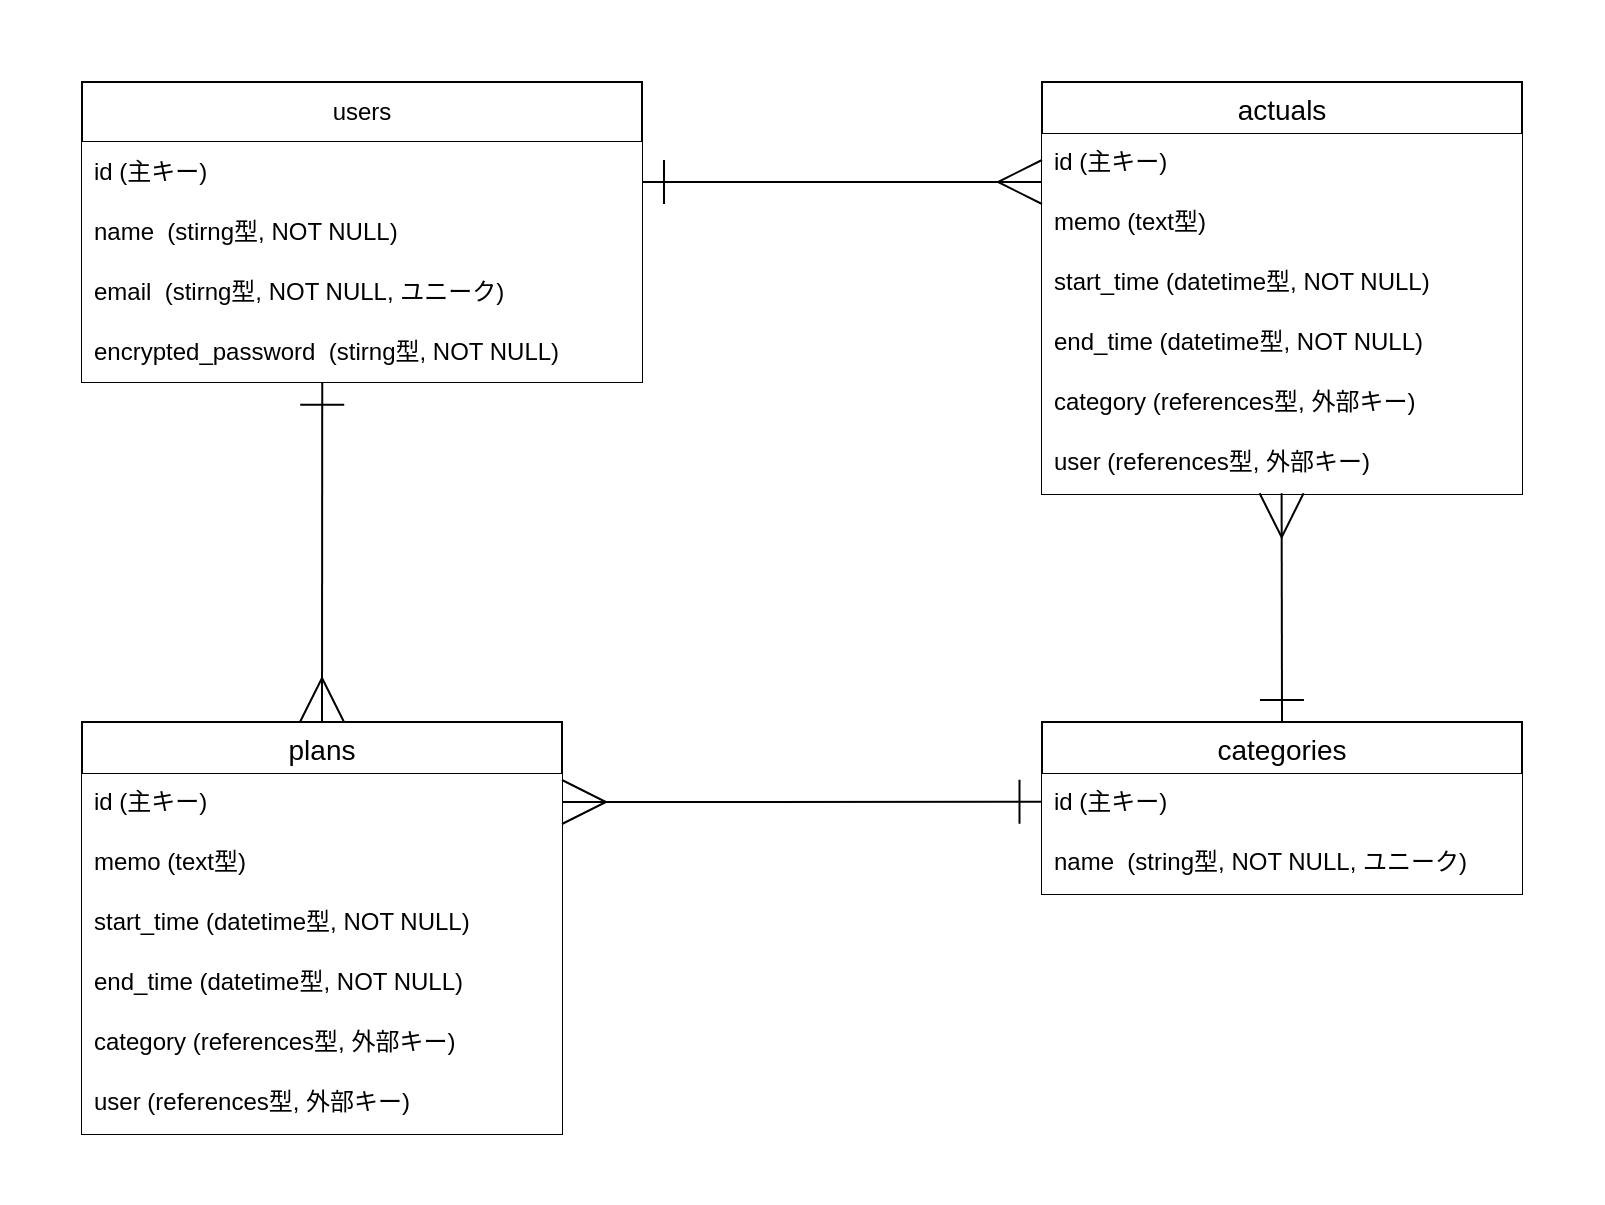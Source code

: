 <mxfile>
    <diagram id="pytM0_QZwl4kWMiY9Ou8" name="ページ1">
        <mxGraphModel dx="1872" dy="939" grid="1" gridSize="10" guides="1" tooltips="1" connect="1" arrows="1" fold="1" page="1" pageScale="1" pageWidth="1169" pageHeight="827" math="0" shadow="0">
            <root>
                <mxCell id="0"/>
                <mxCell id="1" parent="0"/>
                <mxCell id="60" value="" style="rounded=0;whiteSpace=wrap;html=1;strokeColor=#FFFFFF;" vertex="1" parent="1">
                    <mxGeometry x="120" y="40" width="800" height="600" as="geometry"/>
                </mxCell>
                <mxCell id="2" value="plans" style="swimlane;fontStyle=0;childLayout=stackLayout;horizontal=1;startSize=26;horizontalStack=0;resizeParent=1;resizeParentMax=0;resizeLast=0;collapsible=1;marginBottom=0;align=center;fontSize=14;fillColor=#FFFFFF;" parent="1" vertex="1">
                    <mxGeometry x="160" y="400" width="240" height="206" as="geometry"/>
                </mxCell>
                <mxCell id="36" value="id (主キー)" style="text;strokeColor=none;fillColor=#FFFFFF;spacingLeft=4;spacingRight=4;overflow=hidden;rotatable=0;points=[[0,0.5],[1,0.5]];portConstraint=eastwest;fontSize=12;whiteSpace=wrap;html=1;" parent="2" vertex="1">
                    <mxGeometry y="26" width="240" height="30" as="geometry"/>
                </mxCell>
                <mxCell id="6" value="memo&lt;span style=&quot;color: rgb(0, 0, 0);&quot;&gt;&amp;nbsp;(text型)&lt;/span&gt;" style="text;strokeColor=none;fillColor=#FFFFFF;spacingLeft=4;spacingRight=4;overflow=hidden;rotatable=0;points=[[0,0.5],[1,0.5]];portConstraint=eastwest;fontSize=12;whiteSpace=wrap;html=1;" parent="2" vertex="1">
                    <mxGeometry y="56" width="240" height="30" as="geometry"/>
                </mxCell>
                <mxCell id="4" value="start_time (datetime型, NOT NULL)" style="text;strokeColor=none;fillColor=#FFFFFF;spacingLeft=4;spacingRight=4;overflow=hidden;rotatable=0;points=[[0,0.5],[1,0.5]];portConstraint=eastwest;fontSize=12;whiteSpace=wrap;html=1;" parent="2" vertex="1">
                    <mxGeometry y="86" width="240" height="30" as="geometry"/>
                </mxCell>
                <mxCell id="5" value="end_time&lt;span style=&quot;color: rgb(0, 0, 0);&quot;&gt;&amp;nbsp;(datetime型, NOT NULL)&lt;/span&gt;" style="text;strokeColor=none;fillColor=#FFFFFF;spacingLeft=4;spacingRight=4;overflow=hidden;rotatable=0;points=[[0,0.5],[1,0.5]];portConstraint=eastwest;fontSize=12;whiteSpace=wrap;html=1;" parent="2" vertex="1">
                    <mxGeometry y="116" width="240" height="30" as="geometry"/>
                </mxCell>
                <mxCell id="3" value="category (references型, 外部キー)" style="text;strokeColor=none;fillColor=#FFFFFF;spacingLeft=4;spacingRight=4;overflow=hidden;rotatable=0;points=[[0,0.5],[1,0.5]];portConstraint=eastwest;fontSize=12;whiteSpace=wrap;html=1;" parent="2" vertex="1">
                    <mxGeometry y="146" width="240" height="30" as="geometry"/>
                </mxCell>
                <mxCell id="37" value="user (references型, 外部キー)" style="text;strokeColor=none;fillColor=#FFFFFF;spacingLeft=4;spacingRight=4;overflow=hidden;rotatable=0;points=[[0,0.5],[1,0.5]];portConstraint=eastwest;fontSize=12;whiteSpace=wrap;html=1;" parent="2" vertex="1">
                    <mxGeometry y="176" width="240" height="30" as="geometry"/>
                </mxCell>
                <mxCell id="13" value="categories" style="swimlane;fontStyle=0;childLayout=stackLayout;horizontal=1;startSize=26;horizontalStack=0;resizeParent=1;resizeParentMax=0;resizeLast=0;collapsible=1;marginBottom=0;align=center;fontSize=14;fillColor=#FFFFFF;" parent="1" vertex="1">
                    <mxGeometry x="640" y="400" width="240" height="86" as="geometry"/>
                </mxCell>
                <mxCell id="58" value="id (主キー)" style="text;strokeColor=none;fillColor=#FFFFFF;spacingLeft=4;spacingRight=4;overflow=hidden;rotatable=0;points=[[0,0.5],[1,0.5]];portConstraint=eastwest;fontSize=12;whiteSpace=wrap;html=1;" parent="13" vertex="1">
                    <mxGeometry y="26" width="240" height="30" as="geometry"/>
                </mxCell>
                <mxCell id="14" value="name&amp;nbsp;&amp;nbsp;(st&lt;span style=&quot;color: rgb(0, 0, 0);&quot;&gt;r&lt;/span&gt;ing型, NOT NULL&lt;span style=&quot;color: rgb(0, 0, 0);&quot;&gt;, ユニーク&lt;/span&gt;)&lt;span style=&quot;font-family: monospace; font-size: 0px; text-wrap-mode: nowrap;&quot;&gt;%3CmxGraphModel%3E%3Croot%3E%3CmxCell%20id%3D%220%22%2F%3E%3CmxCell%20id%3D%221%22%20parent%3D%220%22%2F%3E%3CmxCell%20id%3D%222%22%20value%3D%22plans%22%20style%3D%22swimlane%3BfontStyle%3D0%3BchildLayout%3DstackLayout%3Bhorizontal%3D1%3BstartSize%3D26%3BhorizontalStack%3D0%3BresizeParent%3D1%3BresizeParentMax%3D0%3BresizeLast%3D0%3Bcollapsible%3D1%3BmarginBottom%3D0%3Balign%3Dcenter%3BfontSize%3D14%3B%22%20vertex%3D%221%22%20parent%3D%221%22%3E%3CmxGeometry%20x%3D%22120%22%20y%3D%22200%22%20width%3D%22240%22%20height%3D%22146%22%20as%3D%22geometry%22%2F%3E%3C%2FmxCell%3E%3CmxCell%20id%3D%223%22%20value%3D%22category%20(references%E5%9E%8B%2C%20%E5%A4%96%E9%83%A8%E3%82%AD%E3%83%BC)%22%20style%3D%22text%3BstrokeColor%3Dnone%3BfillColor%3Dnone%3BspacingLeft%3D4%3BspacingRight%3D4%3Boverflow%3Dhidden%3Brotatable%3D0%3Bpoints%3D%5B%5B0%2C0.5%5D%2C%5B1%2C0.5%5D%5D%3BportConstraint%3Deastwest%3BfontSize%3D12%3BwhiteSpace%3Dwrap%3Bhtml%3D1%3B%22%20vertex%3D%221%22%20parent%3D%222%22%3E%3CmxGeometry%20y%3D%2226%22%20width%3D%22240%22%20height%3D%2230%22%20as%3D%22geometry%22%2F%3E%3C%2FmxCell%3E%3CmxCell%20id%3D%224%22%20value%3D%22start_time%20(datetime%E5%9E%8B%2C%20NOT%20NULL)%22%20style%3D%22text%3BstrokeColor%3Dnone%3BfillColor%3Dnone%3BspacingLeft%3D4%3BspacingRight%3D4%3Boverflow%3Dhidden%3Brotatable%3D0%3Bpoints%3D%5B%5B0%2C0.5%5D%2C%5B1%2C0.5%5D%5D%3BportConstraint%3Deastwest%3BfontSize%3D12%3BwhiteSpace%3Dwrap%3Bhtml%3D1%3B%22%20vertex%3D%221%22%20parent%3D%222%22%3E%3CmxGeometry%20y%3D%2256%22%20width%3D%22240%22%20height%3D%2230%22%20as%3D%22geometry%22%2F%3E%3C%2FmxCell%3E%3CmxCell%20id%3D%225%22%20value%3D%22end_time%26lt%3Bspan%20style%3D%26quot%3Bcolor%3A%20rgb(0%2C%200%2C%200)%3B%26quot%3B%26gt%3B%26amp%3Bnbsp%3B(datetime%E5%9E%8B%2C%20NOT%20NULL)%26lt%3B%2Fspan%26gt%3B%22%20style%3D%22text%3BstrokeColor%3Dnone%3BfillColor%3Dnone%3BspacingLeft%3D4%3BspacingRight%3D4%3Boverflow%3Dhidden%3Brotatable%3D0%3Bpoints%3D%5B%5B0%2C0.5%5D%2C%5B1%2C0.5%5D%5D%3BportConstraint%3Deastwest%3BfontSize%3D12%3BwhiteSpace%3Dwrap%3Bhtml%3D1%3B%22%20vertex%3D%221%22%20parent%3D%222%22%3E%3CmxGeometry%20y%3D%2286%22%20width%3D%22240%22%20height%3D%2230%22%20as%3D%22geometry%22%2F%3E%3C%2FmxCell%3E%3CmxCell%20id%3D%226%22%20value%3D%22memo%26lt%3Bspan%20style%3D%26quot%3Bcolor%3A%20rgb(0%2C%200%2C%200)%3B%26quot%3B%26gt%3B%26amp%3Bnbsp%3B(text%E5%9E%8B)%26lt%3B%2Fspan%26gt%3B%22%20style%3D%22text%3BstrokeColor%3Dnone%3BfillColor%3Dnone%3BspacingLeft%3D4%3BspacingRight%3D4%3Boverflow%3Dhidden%3Brotatable%3D0%3Bpoints%3D%5B%5B0%2C0.5%5D%2C%5B1%2C0.5%5D%5D%3BportConstraint%3Deastwest%3BfontSize%3D12%3BwhiteSpace%3Dwrap%3Bhtml%3D1%3B%22%20vertex%3D%221%22%20parent%3D%222%22%3E%3CmxGeometry%20y%3D%22116%22%20width%3D%22240%22%20height%3D%2230%22%20as%3D%22geometry%22%2F%3E%3C%2FmxCell%3E%3C%2Froot%3E%3C%2FmxGraphModel%3E&lt;/span&gt;" style="text;strokeColor=none;fillColor=#FFFFFF;spacingLeft=4;spacingRight=4;overflow=hidden;rotatable=0;points=[[0,0.5],[1,0.5]];portConstraint=eastwest;fontSize=12;whiteSpace=wrap;html=1;" parent="13" vertex="1">
                    <mxGeometry y="56" width="240" height="30" as="geometry"/>
                </mxCell>
                <mxCell id="19" value="users" style="swimlane;fontStyle=0;childLayout=stackLayout;horizontal=1;startSize=30;horizontalStack=0;resizeParent=1;resizeParentMax=0;resizeLast=0;collapsible=1;marginBottom=0;whiteSpace=wrap;html=1;fillColor=#FFFFFF;" parent="1" vertex="1">
                    <mxGeometry x="160" y="80" width="280" height="150" as="geometry"/>
                </mxCell>
                <mxCell id="20" value="id (主キー)" style="text;strokeColor=none;fillColor=#FFFFFF;align=left;verticalAlign=middle;spacingLeft=4;spacingRight=4;overflow=hidden;points=[[0,0.5],[1,0.5]];portConstraint=eastwest;rotatable=0;whiteSpace=wrap;html=1;" parent="19" vertex="1">
                    <mxGeometry y="30" width="280" height="30" as="geometry"/>
                </mxCell>
                <mxCell id="21" value="&lt;span style=&quot;color: rgb(0, 0, 0);&quot;&gt;name&amp;nbsp;&amp;nbsp;(stirng型, NOT NULL)&lt;/span&gt;&lt;span style=&quot;text-wrap-mode: nowrap; font-family: monospace; font-size: 0px;&quot;&gt;%3CmxGraphModel%3E%3Croot%3E%3CmxCell%20id%3D%220%22%2F%3E%3CmxCell%20id%3D%221%22%20parent%3D%220%22%2F%3E%3CmxCell%20id%3D%222%22%20value%3D%22plans%22%20style%3D%22swimlane%3BfontStyle%3D0%3BchildLayout%3DstackLayout%3Bhorizontal%3D1%3BstartSize%3D26%3BhorizontalStack%3D0%3BresizeParent%3D1%3BresizeParentMax%3D0%3BresizeLast%3D0%3Bcollapsible%3D1%3BmarginBottom%3D0%3Balign%3Dcenter%3BfontSize%3D14%3B%22%20vertex%3D%221%22%20parent%3D%221%22%3E%3CmxGeometry%20x%3D%22120%22%20y%3D%22200%22%20width%3D%22240%22%20height%3D%22146%22%20as%3D%22geometry%22%2F%3E%3C%2FmxCell%3E%3CmxCell%20id%3D%223%22%20value%3D%22category%20(references%E5%9E%8B%2C%20%E5%A4%96%E9%83%A8%E3%82%AD%E3%83%BC)%22%20style%3D%22text%3BstrokeColor%3Dnone%3BfillColor%3Dnone%3BspacingLeft%3D4%3BspacingRight%3D4%3Boverflow%3Dhidden%3Brotatable%3D0%3Bpoints%3D%5B%5B0%2C0.5%5D%2C%5B1%2C0.5%5D%5D%3BportConstraint%3Deastwest%3BfontSize%3D12%3BwhiteSpace%3Dwrap%3Bhtml%3D1%3B%22%20vertex%3D%221%22%20parent%3D%222%22%3E%3CmxGeometry%20y%3D%2226%22%20width%3D%22240%22%20height%3D%2230%22%20as%3D%22geometry%22%2F%3E%3C%2FmxCell%3E%3CmxCell%20id%3D%224%22%20value%3D%22start_time%20(datetime%E5%9E%8B%2C%20NOT%20NULL)%22%20style%3D%22text%3BstrokeColor%3Dnone%3BfillColor%3Dnone%3BspacingLeft%3D4%3BspacingRight%3D4%3Boverflow%3Dhidden%3Brotatable%3D0%3Bpoints%3D%5B%5B0%2C0.5%5D%2C%5B1%2C0.5%5D%5D%3BportConstraint%3Deastwest%3BfontSize%3D12%3BwhiteSpace%3Dwrap%3Bhtml%3D1%3B%22%20vertex%3D%221%22%20parent%3D%222%22%3E%3CmxGeometry%20y%3D%2256%22%20width%3D%22240%22%20height%3D%2230%22%20as%3D%22geometry%22%2F%3E%3C%2FmxCell%3E%3CmxCell%20id%3D%225%22%20value%3D%22end_time%26lt%3Bspan%20style%3D%26quot%3Bcolor%3A%20rgb(0%2C%200%2C%200)%3B%26quot%3B%26gt%3B%26amp%3Bnbsp%3B(datetime%E5%9E%8B%2C%20NOT%20NULL)%26lt%3B%2Fspan%26gt%3B%22%20style%3D%22text%3BstrokeColor%3Dnone%3BfillColor%3Dnone%3BspacingLeft%3D4%3BspacingRight%3D4%3Boverflow%3Dhidden%3Brotatable%3D0%3Bpoints%3D%5B%5B0%2C0.5%5D%2C%5B1%2C0.5%5D%5D%3BportConstraint%3Deastwest%3BfontSize%3D12%3BwhiteSpace%3Dwrap%3Bhtml%3D1%3B%22%20vertex%3D%221%22%20parent%3D%222%22%3E%3CmxGeometry%20y%3D%2286%22%20width%3D%22240%22%20height%3D%2230%22%20as%3D%22geometry%22%2F%3E%3C%2FmxCell%3E%3CmxCell%20id%3D%226%22%20value%3D%22memo%26lt%3Bspan%20style%3D%26quot%3Bcolor%3A%20rgb(0%2C%200%2C%200)%3B%26quot%3B%26gt%3B%26amp%3Bnbsp%3B(text%E5%9E%8B)%26lt%3B%2Fspan%26gt%3B%22%20style%3D%22text%3BstrokeColor%3Dnone%3BfillColor%3Dnone%3BspacingLeft%3D4%3BspacingRight%3D4%3Boverflow%3Dhidden%3Brotatable%3D0%3Bpoints%3D%5B%5B0%2C0.5%5D%2C%5B1%2C0.5%5D%5D%3BportConstraint%3Deastwest%3BfontSize%3D12%3BwhiteSpace%3Dwrap%3Bhtml%3D1%3B%22%20vertex%3D%221%22%20parent%3D%222%22%3E%3CmxGeometry%20y%3D%22116%22%20width%3D%22240%22%20height%3D%2230%22%20as%3D%22geometry%22%2F%3E%3C%2FmxCell%3E%3C%2Froot%3E%3C%2FmxGraphModel%3E&lt;/span&gt;" style="text;strokeColor=none;fillColor=#FFFFFF;align=left;verticalAlign=middle;spacingLeft=4;spacingRight=4;overflow=hidden;points=[[0,0.5],[1,0.5]];portConstraint=eastwest;rotatable=0;whiteSpace=wrap;html=1;" parent="19" vertex="1">
                    <mxGeometry y="60" width="280" height="30" as="geometry"/>
                </mxCell>
                <mxCell id="34" value="&lt;span style=&quot;color: rgb(0, 0, 0);&quot;&gt;email&amp;nbsp; (stirng型, NOT NULL, ユニーク)&lt;/span&gt;&lt;span style=&quot;text-wrap-mode: nowrap; font-family: monospace; font-size: 0px;&quot;&gt;%3CmxGraphModel%3E%3Croot%3E%3CmxCell%20id%3D%220%22%2F%3E%3CmxCell%20id%3D%221%22%20parent%3D%220%22%2F%3E%3CmxCell%20id%3D%222%22%20value%3D%22plans%22%20style%3D%22swimlane%3BfontStyle%3D0%3BchildLayout%3DstackLayout%3Bhorizontal%3D1%3BstartSize%3D26%3BhorizontalStack%3D0%3BresizeParent%3D1%3BresizeParentMax%3D0%3BresizeLast%3D0%3Bcollapsible%3D1%3BmarginBottom%3D0%3Balign%3Dcenter%3BfontSize%3D14%3B%22%20vertex%3D%221%22%20parent%3D%221%22%3E%3CmxGeometry%20x%3D%22120%22%20y%3D%22200%22%20width%3D%22240%22%20height%3D%22146%22%20as%3D%22geometry%22%2F%3E%3C%2FmxCell%3E%3CmxCell%20id%3D%223%22%20value%3D%22category%20(references%E5%9E%8B%2C%20%E5%A4%96%E9%83%A8%E3%82%AD%E3%83%BC)%22%20style%3D%22text%3BstrokeColor%3Dnone%3BfillColor%3Dnone%3BspacingLeft%3D4%3BspacingRight%3D4%3Boverflow%3Dhidden%3Brotatable%3D0%3Bpoints%3D%5B%5B0%2C0.5%5D%2C%5B1%2C0.5%5D%5D%3BportConstraint%3Deastwest%3BfontSize%3D12%3BwhiteSpace%3Dwrap%3Bhtml%3D1%3B%22%20vertex%3D%221%22%20parent%3D%222%22%3E%3CmxGeometry%20y%3D%2226%22%20width%3D%22240%22%20height%3D%2230%22%20as%3D%22geometry%22%2F%3E%3C%2FmxCell%3E%3CmxCell%20id%3D%224%22%20value%3D%22start_time%20(datetime%E5%9E%8B%2C%20NOT%20NULL)%22%20style%3D%22text%3BstrokeColor%3Dnone%3BfillColor%3Dnone%3BspacingLeft%3D4%3BspacingRight%3D4%3Boverflow%3Dhidden%3Brotatable%3D0%3Bpoints%3D%5B%5B0%2C0.5%5D%2C%5B1%2C0.5%5D%5D%3BportConstraint%3Deastwest%3BfontSize%3D12%3BwhiteSpace%3Dwrap%3Bhtml%3D1%3B%22%20vertex%3D%221%22%20parent%3D%222%22%3E%3CmxGeometry%20y%3D%2256%22%20width%3D%22240%22%20height%3D%2230%22%20as%3D%22geometry%22%2F%3E%3C%2FmxCell%3E%3CmxCell%20id%3D%225%22%20value%3D%22end_time%26lt%3Bspan%20style%3D%26quot%3Bcolor%3A%20rgb(0%2C%200%2C%200)%3B%26quot%3B%26gt%3B%26amp%3Bnbsp%3B(datetime%E5%9E%8B%2C%20NOT%20NULL)%26lt%3B%2Fspan%26gt%3B%22%20style%3D%22text%3BstrokeColor%3Dnone%3BfillColor%3Dnone%3BspacingLeft%3D4%3BspacingRight%3D4%3Boverflow%3Dhidden%3Brotatable%3D0%3Bpoints%3D%5B%5B0%2C0.5%5D%2C%5B1%2C0.5%5D%5D%3BportConstraint%3Deastwest%3BfontSize%3D12%3BwhiteSpace%3Dwrap%3Bhtml%3D1%3B%22%20vertex%3D%221%22%20parent%3D%222%22%3E%3CmxGeometry%20y%3D%2286%22%20width%3D%22240%22%20height%3D%2230%22%20as%3D%22geometry%22%2F%3E%3C%2FmxCell%3E%3CmxCell%20id%3D%226%22%20value%3D%22memo%26lt%3Bspan%20style%3D%26quot%3Bcolor%3A%20rgb(0%2C%200%2C%200)%3B%26quot%3B%26gt%3B%26amp%3Bnbsp%3B(text%E5%9E%8B)%26lt%3B%2Fspan%26gt%3B%22%20style%3D%22text%3BstrokeColor%3Dnone%3BfillColor%3Dnone%3BspacingLeft%3D4%3BspacingRight%3D4%3Boverflow%3Dhidden%3Brotatable%3D0%3Bpoints%3D%5B%5B0%2C0.5%5D%2C%5B1%2C0.5%5D%5D%3BportConstraint%3Deastwest%3BfontSize%3D12%3BwhiteSpace%3Dwrap%3Bhtml%3D1%3B%22%20vertex%3D%221%22%20parent%3D%222%22%3E%3CmxGeometry%20y%3D%22116%22%20width%3D%22240%22%20height%3D%2230%22%20as%3D%22geometry%22%2F%3E%3C%2FmxCell%3E%3C%2Froot%3E%3C%2FmxGraphModel%3E&lt;/span&gt;" style="text;strokeColor=none;fillColor=#FFFFFF;align=left;verticalAlign=middle;spacingLeft=4;spacingRight=4;overflow=hidden;points=[[0,0.5],[1,0.5]];portConstraint=eastwest;rotatable=0;whiteSpace=wrap;html=1;" parent="19" vertex="1">
                    <mxGeometry y="90" width="280" height="30" as="geometry"/>
                </mxCell>
                <mxCell id="22" value="&lt;span style=&quot;color: rgb(0, 0, 0);&quot;&gt;&lt;span style=&quot;color: rgb(0, 0, 0); text-wrap-mode: nowrap;&quot;&gt;encrypted_password&lt;/span&gt;&amp;nbsp; (stirng型, NOT NULL)&lt;/span&gt;&lt;span style=&quot;text-wrap-mode: nowrap; font-family: monospace; font-size: 0px;&quot;&gt;%3CmxGraphModel%3E%3Croot%3E%3CmxCell%20id%3D%220%22%2F%3E%3CmxCell%20id%3D%221%22%20parent%3D%220%22%2F%3E%3CmxCell%20id%3D%222%22%20value%3D%22plans%22%20style%3D%22swimlane%3BfontStyle%3D0%3BchildLayout%3DstackLayout%3Bhorizontal%3D1%3BstartSize%3D26%3BhorizontalStack%3D0%3BresizeParent%3D1%3BresizeParentMax%3D0%3BresizeLast%3D0%3Bcollapsible%3D1%3BmarginBottom%3D0%3Balign%3Dcenter%3BfontSize%3D14%3B%22%20vertex%3D%221%22%20parent%3D%221%22%3E%3CmxGeometry%20x%3D%22120%22%20y%3D%22200%22%20width%3D%22240%22%20height%3D%22146%22%20as%3D%22geometry%22%2F%3E%3C%2FmxCell%3E%3CmxCell%20id%3D%223%22%20value%3D%22category%20(references%E5%9E%8B%2C%20%E5%A4%96%E9%83%A8%E3%82%AD%E3%83%BC)%22%20style%3D%22text%3BstrokeColor%3Dnone%3BfillColor%3Dnone%3BspacingLeft%3D4%3BspacingRight%3D4%3Boverflow%3Dhidden%3Brotatable%3D0%3Bpoints%3D%5B%5B0%2C0.5%5D%2C%5B1%2C0.5%5D%5D%3BportConstraint%3Deastwest%3BfontSize%3D12%3BwhiteSpace%3Dwrap%3Bhtml%3D1%3B%22%20vertex%3D%221%22%20parent%3D%222%22%3E%3CmxGeometry%20y%3D%2226%22%20width%3D%22240%22%20height%3D%2230%22%20as%3D%22geometry%22%2F%3E%3C%2FmxCell%3E%3CmxCell%20id%3D%224%22%20value%3D%22start_time%20(datetime%E5%9E%8B%2C%20NOT%20NULL)%22%20style%3D%22text%3BstrokeColor%3Dnone%3BfillColor%3Dnone%3BspacingLeft%3D4%3BspacingRight%3D4%3Boverflow%3Dhidden%3Brotatable%3D0%3Bpoints%3D%5B%5B0%2C0.5%5D%2C%5B1%2C0.5%5D%5D%3BportConstraint%3Deastwest%3BfontSize%3D12%3BwhiteSpace%3Dwrap%3Bhtml%3D1%3B%22%20vertex%3D%221%22%20parent%3D%222%22%3E%3CmxGeometry%20y%3D%2256%22%20width%3D%22240%22%20height%3D%2230%22%20as%3D%22geometry%22%2F%3E%3C%2FmxCell%3E%3CmxCell%20id%3D%225%22%20value%3D%22end_time%26lt%3Bspan%20style%3D%26quot%3Bcolor%3A%20rgb(0%2C%200%2C%200)%3B%26quot%3B%26gt%3B%26amp%3Bnbsp%3B(datetime%E5%9E%8B%2C%20NOT%20NULL)%26lt%3B%2Fspan%26gt%3B%22%20style%3D%22text%3BstrokeColor%3Dnone%3BfillColor%3Dnone%3BspacingLeft%3D4%3BspacingRight%3D4%3Boverflow%3Dhidden%3Brotatable%3D0%3Bpoints%3D%5B%5B0%2C0.5%5D%2C%5B1%2C0.5%5D%5D%3BportConstraint%3Deastwest%3BfontSize%3D12%3BwhiteSpace%3Dwrap%3Bhtml%3D1%3B%22%20vertex%3D%221%22%20parent%3D%222%22%3E%3CmxGeometry%20y%3D%2286%22%20width%3D%22240%22%20height%3D%2230%22%20as%3D%22geometry%22%2F%3E%3C%2FmxCell%3E%3CmxCell%20id%3D%226%22%20value%3D%22memo%26lt%3Bspan%20style%3D%26quot%3Bcolor%3A%20rgb(0%2C%200%2C%200)%3B%26quot%3B%26gt%3B%26amp%3Bnbsp%3B(text%E5%9E%8B)%26lt%3B%2Fspan%26gt%3B%22%20style%3D%22text%3BstrokeColor%3Dnone%3BfillColor%3Dnone%3BspacingLeft%3D4%3BspacingRight%3D4%3Boverflow%3Dhidden%3Brotatable%3D0%3Bpoints%3D%5B%5B0%2C0.5%5D%2C%5B1%2C0.5%5D%5D%3BportConstraint%3Deastwest%3BfontSize%3D12%3BwhiteSpace%3Dwrap%3Bhtml%3D1%3B%22%20vertex%3D%221%22%20parent%3D%222%22%3E%3CmxGeometry%20y%3D%22116%22%20width%3D%22240%22%20height%3D%2230%22%20as%3D%22geometry%22%2F%3E%3C%2FmxCell%3E%3C%2Froot%3E%3C%2FmxGraphModel%3E&lt;/span&gt;" style="text;strokeColor=none;fillColor=#FFFFFF;align=left;verticalAlign=middle;spacingLeft=4;spacingRight=4;overflow=hidden;points=[[0,0.5],[1,0.5]];portConstraint=eastwest;rotatable=0;whiteSpace=wrap;html=1;" parent="19" vertex="1">
                    <mxGeometry y="120" width="280" height="30" as="geometry"/>
                </mxCell>
                <mxCell id="38" value="actuals" style="swimlane;fontStyle=0;childLayout=stackLayout;horizontal=1;startSize=26;horizontalStack=0;resizeParent=1;resizeParentMax=0;resizeLast=0;collapsible=1;marginBottom=0;align=center;fontSize=14;fillColor=#FFFFFF;" parent="1" vertex="1">
                    <mxGeometry x="640" y="80" width="240" height="206" as="geometry"/>
                </mxCell>
                <mxCell id="39" value="id (主キー)" style="text;strokeColor=none;fillColor=#FFFFFF;spacingLeft=4;spacingRight=4;overflow=hidden;rotatable=0;points=[[0,0.5],[1,0.5]];portConstraint=eastwest;fontSize=12;whiteSpace=wrap;html=1;" parent="38" vertex="1">
                    <mxGeometry y="26" width="240" height="30" as="geometry"/>
                </mxCell>
                <mxCell id="40" value="memo&lt;span style=&quot;color: rgb(0, 0, 0);&quot;&gt;&amp;nbsp;(text型)&lt;/span&gt;" style="text;strokeColor=none;fillColor=#FFFFFF;spacingLeft=4;spacingRight=4;overflow=hidden;rotatable=0;points=[[0,0.5],[1,0.5]];portConstraint=eastwest;fontSize=12;whiteSpace=wrap;html=1;" parent="38" vertex="1">
                    <mxGeometry y="56" width="240" height="30" as="geometry"/>
                </mxCell>
                <mxCell id="41" value="start_time (datetime型, NOT NULL)" style="text;strokeColor=none;fillColor=#FFFFFF;spacingLeft=4;spacingRight=4;overflow=hidden;rotatable=0;points=[[0,0.5],[1,0.5]];portConstraint=eastwest;fontSize=12;whiteSpace=wrap;html=1;" parent="38" vertex="1">
                    <mxGeometry y="86" width="240" height="30" as="geometry"/>
                </mxCell>
                <mxCell id="42" value="end_time&lt;span style=&quot;color: rgb(0, 0, 0);&quot;&gt;&amp;nbsp;(datetime型, NOT NULL)&lt;/span&gt;" style="text;strokeColor=none;fillColor=#FFFFFF;spacingLeft=4;spacingRight=4;overflow=hidden;rotatable=0;points=[[0,0.5],[1,0.5]];portConstraint=eastwest;fontSize=12;whiteSpace=wrap;html=1;" parent="38" vertex="1">
                    <mxGeometry y="116" width="240" height="30" as="geometry"/>
                </mxCell>
                <mxCell id="43" value="category (references型, 外部キー)" style="text;strokeColor=none;fillColor=#FFFFFF;spacingLeft=4;spacingRight=4;overflow=hidden;rotatable=0;points=[[0,0.5],[1,0.5]];portConstraint=eastwest;fontSize=12;whiteSpace=wrap;html=1;" parent="38" vertex="1">
                    <mxGeometry y="146" width="240" height="30" as="geometry"/>
                </mxCell>
                <mxCell id="44" value="user (references型, 外部キー)" style="text;strokeColor=none;fillColor=#FFFFFF;spacingLeft=4;spacingRight=4;overflow=hidden;rotatable=0;points=[[0,0.5],[1,0.5]];portConstraint=eastwest;fontSize=12;whiteSpace=wrap;html=1;" parent="38" vertex="1">
                    <mxGeometry y="176" width="240" height="30" as="geometry"/>
                </mxCell>
                <mxCell id="51" style="edgeStyle=none;html=1;entryX=0;entryY=0.633;entryDx=0;entryDy=0;entryPerimeter=0;endArrow=ERmany;endFill=0;startArrow=ERone;startFill=0;targetPerimeterSpacing=0;endSize=20;startSize=20;fillColor=#FFFFFF;strokeColor=#000000;" parent="1" edge="1">
                    <mxGeometry relative="1" as="geometry">
                        <mxPoint x="440" y="130.006" as="sourcePoint"/>
                        <mxPoint x="640" y="130" as="targetPoint"/>
                    </mxGeometry>
                </mxCell>
                <mxCell id="52" style="edgeStyle=none;html=1;endArrow=ERone;endFill=0;startArrow=ERmany;startFill=0;targetPerimeterSpacing=0;endSize=20;startSize=20;entryX=-0.001;entryY=0.462;entryDx=0;entryDy=0;entryPerimeter=0;fillColor=#FFFFFF;strokeColor=#000000;" parent="1" target="58" edge="1">
                    <mxGeometry relative="1" as="geometry">
                        <mxPoint x="400" y="440.006" as="sourcePoint"/>
                        <mxPoint x="620" y="440" as="targetPoint"/>
                    </mxGeometry>
                </mxCell>
                <mxCell id="56" style="edgeStyle=none;html=1;endArrow=ERmany;endFill=0;startArrow=ERone;startFill=0;targetPerimeterSpacing=0;endSize=20;startSize=20;exitX=0.429;exitY=1.013;exitDx=0;exitDy=0;exitPerimeter=0;entryX=0.5;entryY=0;entryDx=0;entryDy=0;fillColor=#FFFFFF;strokeColor=#000000;" parent="1" source="22" target="2" edge="1">
                    <mxGeometry relative="1" as="geometry">
                        <mxPoint x="290" y="279.996" as="sourcePoint"/>
                        <mxPoint x="280" y="280" as="targetPoint"/>
                    </mxGeometry>
                </mxCell>
                <mxCell id="57" style="edgeStyle=none;html=1;endArrow=ERone;endFill=0;startArrow=ERmany;startFill=0;targetPerimeterSpacing=0;endSize=20;startSize=20;exitX=0.429;exitY=1.013;exitDx=0;exitDy=0;exitPerimeter=0;entryX=0.5;entryY=0;entryDx=0;entryDy=0;fillColor=#FFFFFF;strokeColor=#000000;" parent="1" target="13" edge="1">
                    <mxGeometry relative="1" as="geometry">
                        <mxPoint x="759.8" y="285.61" as="sourcePoint"/>
                        <mxPoint x="761" y="400" as="targetPoint"/>
                    </mxGeometry>
                </mxCell>
            </root>
        </mxGraphModel>
    </diagram>
</mxfile>
